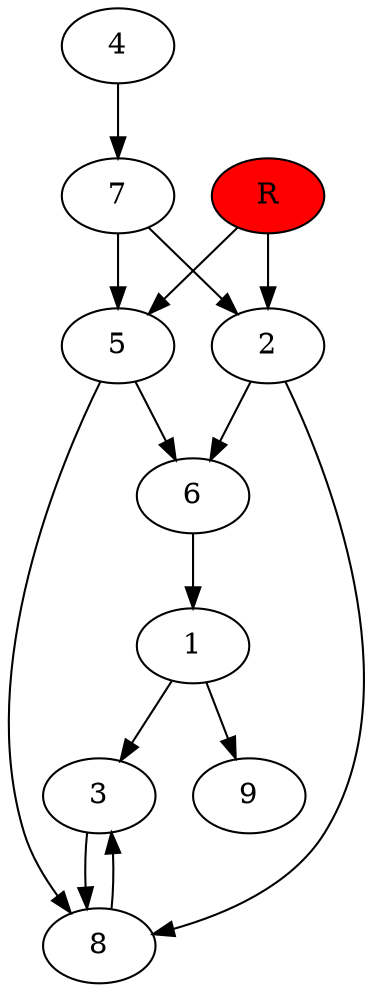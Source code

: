 digraph prb29542 {
	1
	2
	3
	4
	5
	6
	7
	8
	R [fillcolor="#ff0000" style=filled]
	1 -> 3
	1 -> 9
	2 -> 6
	2 -> 8
	3 -> 8
	4 -> 7
	5 -> 6
	5 -> 8
	6 -> 1
	7 -> 2
	7 -> 5
	8 -> 3
	R -> 2
	R -> 5
}
